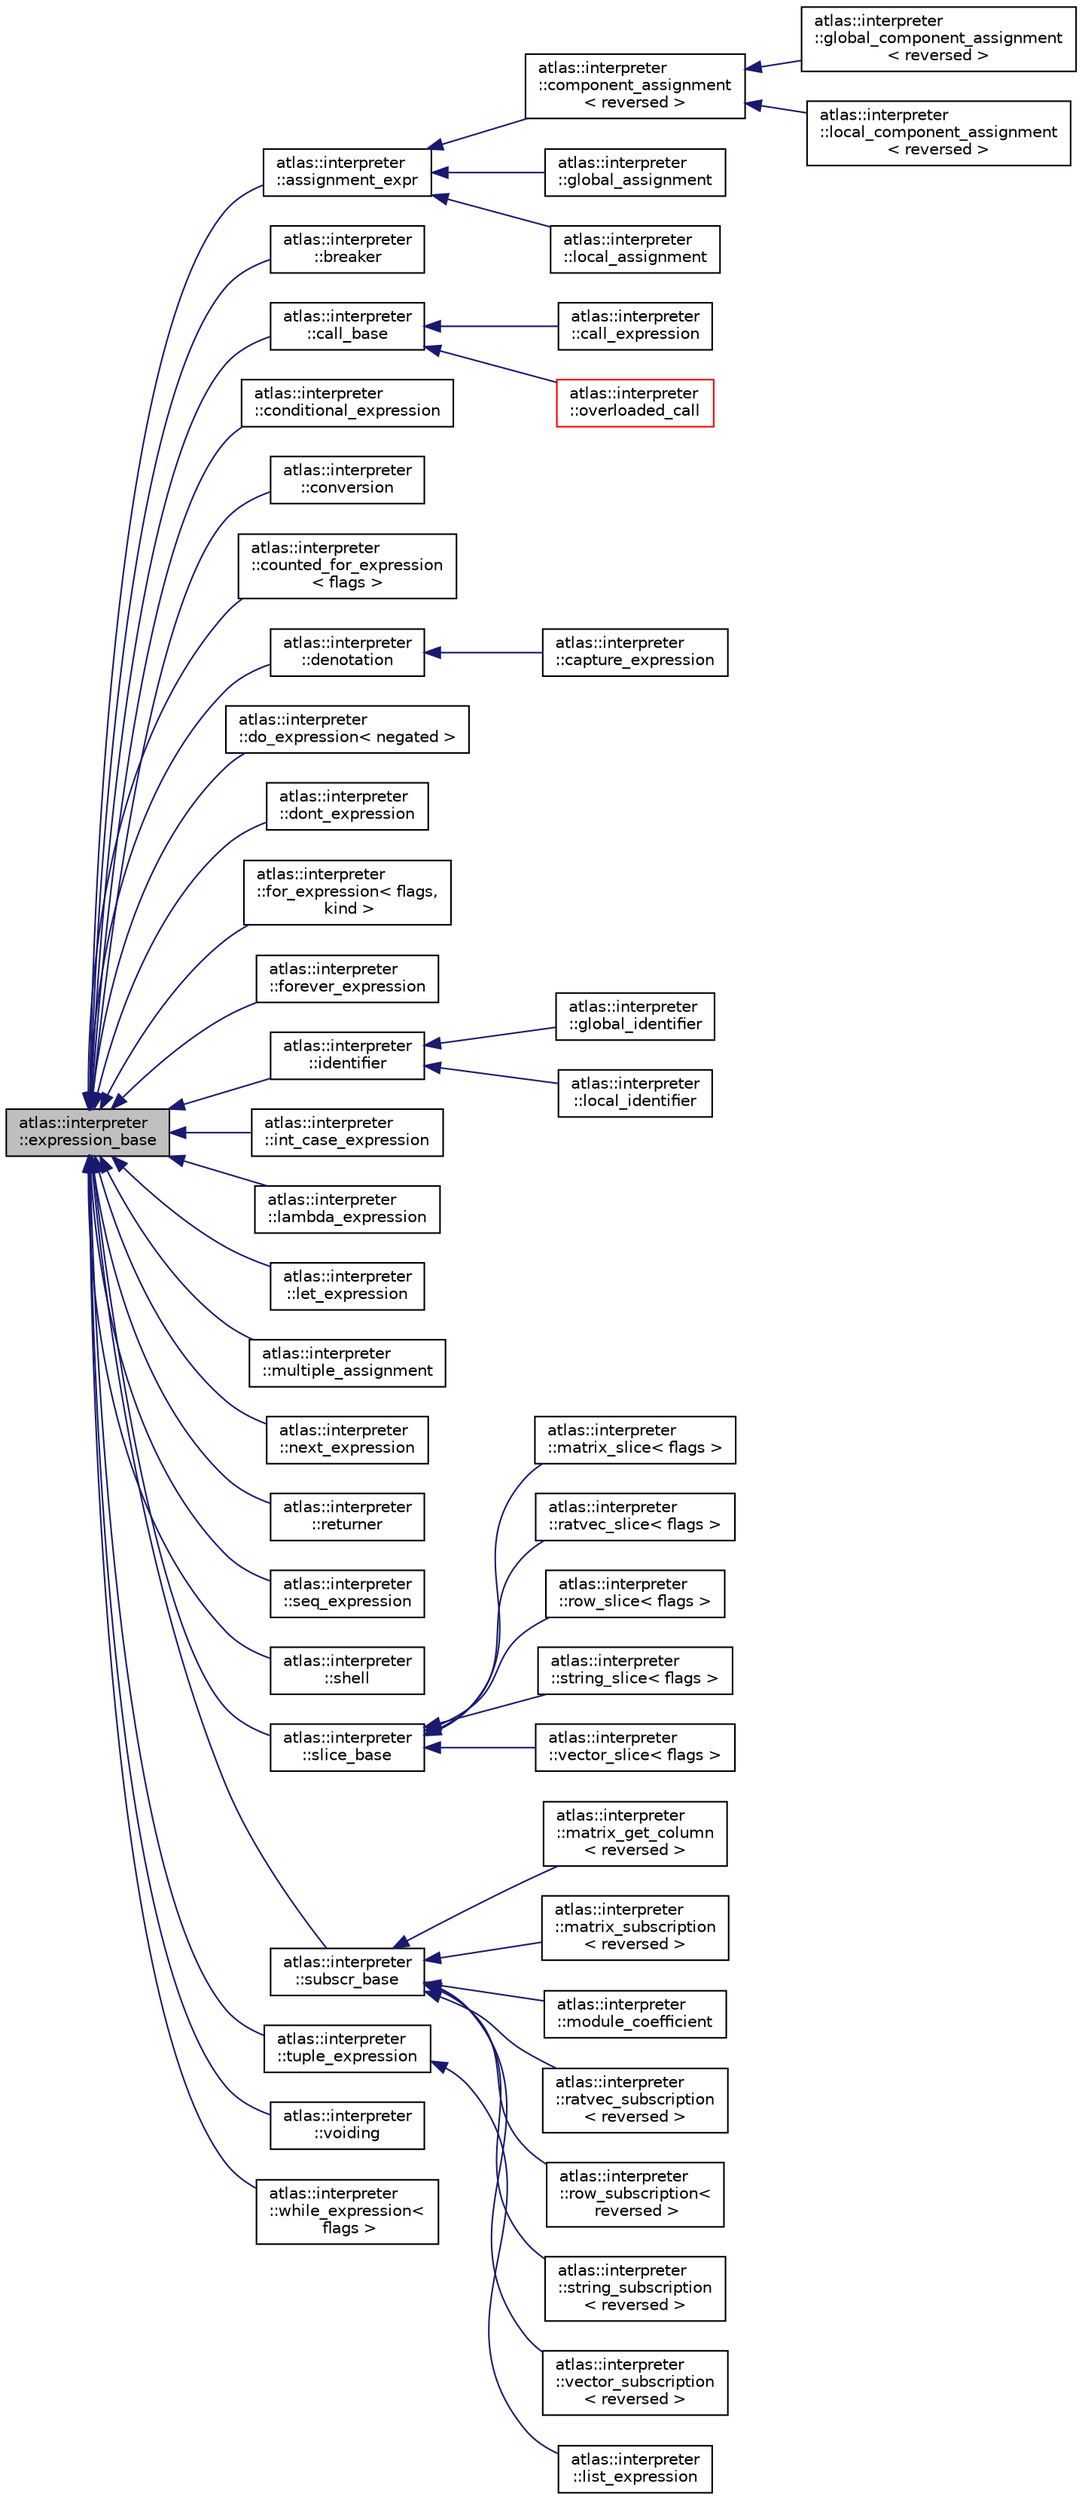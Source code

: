 digraph "atlas::interpreter::expression_base"
{
  edge [fontname="Helvetica",fontsize="10",labelfontname="Helvetica",labelfontsize="10"];
  node [fontname="Helvetica",fontsize="10",shape=record];
  rankdir="LR";
  Node1 [label="atlas::interpreter\l::expression_base",height=0.2,width=0.4,color="black", fillcolor="grey75", style="filled", fontcolor="black"];
  Node1 -> Node2 [dir="back",color="midnightblue",fontsize="10",style="solid",fontname="Helvetica"];
  Node2 [label="atlas::interpreter\l::assignment_expr",height=0.2,width=0.4,color="black", fillcolor="white", style="filled",URL="$structatlas_1_1interpreter_1_1assignment__expr.html"];
  Node2 -> Node3 [dir="back",color="midnightblue",fontsize="10",style="solid",fontname="Helvetica"];
  Node3 [label="atlas::interpreter\l::component_assignment\l\< reversed \>",height=0.2,width=0.4,color="black", fillcolor="white", style="filled",URL="$structatlas_1_1interpreter_1_1component__assignment.html"];
  Node3 -> Node4 [dir="back",color="midnightblue",fontsize="10",style="solid",fontname="Helvetica"];
  Node4 [label="atlas::interpreter\l::global_component_assignment\l\< reversed \>",height=0.2,width=0.4,color="black", fillcolor="white", style="filled",URL="$classatlas_1_1interpreter_1_1global__component__assignment.html"];
  Node3 -> Node5 [dir="back",color="midnightblue",fontsize="10",style="solid",fontname="Helvetica"];
  Node5 [label="atlas::interpreter\l::local_component_assignment\l\< reversed \>",height=0.2,width=0.4,color="black", fillcolor="white", style="filled",URL="$classatlas_1_1interpreter_1_1local__component__assignment.html"];
  Node2 -> Node6 [dir="back",color="midnightblue",fontsize="10",style="solid",fontname="Helvetica"];
  Node6 [label="atlas::interpreter\l::global_assignment",height=0.2,width=0.4,color="black", fillcolor="white", style="filled",URL="$classatlas_1_1interpreter_1_1global__assignment.html"];
  Node2 -> Node7 [dir="back",color="midnightblue",fontsize="10",style="solid",fontname="Helvetica"];
  Node7 [label="atlas::interpreter\l::local_assignment",height=0.2,width=0.4,color="black", fillcolor="white", style="filled",URL="$classatlas_1_1interpreter_1_1local__assignment.html"];
  Node1 -> Node8 [dir="back",color="midnightblue",fontsize="10",style="solid",fontname="Helvetica"];
  Node8 [label="atlas::interpreter\l::breaker",height=0.2,width=0.4,color="black", fillcolor="white", style="filled",URL="$structatlas_1_1interpreter_1_1breaker.html"];
  Node1 -> Node9 [dir="back",color="midnightblue",fontsize="10",style="solid",fontname="Helvetica"];
  Node9 [label="atlas::interpreter\l::call_base",height=0.2,width=0.4,color="black", fillcolor="white", style="filled",URL="$structatlas_1_1interpreter_1_1call__base.html"];
  Node9 -> Node10 [dir="back",color="midnightblue",fontsize="10",style="solid",fontname="Helvetica"];
  Node10 [label="atlas::interpreter\l::call_expression",height=0.2,width=0.4,color="black", fillcolor="white", style="filled",URL="$structatlas_1_1interpreter_1_1call__expression.html"];
  Node9 -> Node11 [dir="back",color="midnightblue",fontsize="10",style="solid",fontname="Helvetica"];
  Node11 [label="atlas::interpreter\l::overloaded_call",height=0.2,width=0.4,color="red", fillcolor="white", style="filled",URL="$structatlas_1_1interpreter_1_1overloaded__call.html"];
  Node1 -> Node12 [dir="back",color="midnightblue",fontsize="10",style="solid",fontname="Helvetica"];
  Node12 [label="atlas::interpreter\l::conditional_expression",height=0.2,width=0.4,color="black", fillcolor="white", style="filled",URL="$structatlas_1_1interpreter_1_1conditional__expression.html"];
  Node1 -> Node13 [dir="back",color="midnightblue",fontsize="10",style="solid",fontname="Helvetica"];
  Node13 [label="atlas::interpreter\l::conversion",height=0.2,width=0.4,color="black", fillcolor="white", style="filled",URL="$classatlas_1_1interpreter_1_1conversion.html"];
  Node1 -> Node14 [dir="back",color="midnightblue",fontsize="10",style="solid",fontname="Helvetica"];
  Node14 [label="atlas::interpreter\l::counted_for_expression\l\< flags \>",height=0.2,width=0.4,color="black", fillcolor="white", style="filled",URL="$structatlas_1_1interpreter_1_1counted__for__expression.html"];
  Node1 -> Node15 [dir="back",color="midnightblue",fontsize="10",style="solid",fontname="Helvetica"];
  Node15 [label="atlas::interpreter\l::denotation",height=0.2,width=0.4,color="black", fillcolor="white", style="filled",URL="$structatlas_1_1interpreter_1_1denotation.html"];
  Node15 -> Node16 [dir="back",color="midnightblue",fontsize="10",style="solid",fontname="Helvetica"];
  Node16 [label="atlas::interpreter\l::capture_expression",height=0.2,width=0.4,color="black", fillcolor="white", style="filled",URL="$classatlas_1_1interpreter_1_1capture__expression.html"];
  Node1 -> Node17 [dir="back",color="midnightblue",fontsize="10",style="solid",fontname="Helvetica"];
  Node17 [label="atlas::interpreter\l::do_expression\< negated \>",height=0.2,width=0.4,color="black", fillcolor="white", style="filled",URL="$structatlas_1_1interpreter_1_1do__expression.html"];
  Node1 -> Node18 [dir="back",color="midnightblue",fontsize="10",style="solid",fontname="Helvetica"];
  Node18 [label="atlas::interpreter\l::dont_expression",height=0.2,width=0.4,color="black", fillcolor="white", style="filled",URL="$structatlas_1_1interpreter_1_1dont__expression.html"];
  Node1 -> Node19 [dir="back",color="midnightblue",fontsize="10",style="solid",fontname="Helvetica"];
  Node19 [label="atlas::interpreter\l::for_expression\< flags,\l kind \>",height=0.2,width=0.4,color="black", fillcolor="white", style="filled",URL="$structatlas_1_1interpreter_1_1for__expression.html"];
  Node1 -> Node20 [dir="back",color="midnightblue",fontsize="10",style="solid",fontname="Helvetica"];
  Node20 [label="atlas::interpreter\l::forever_expression",height=0.2,width=0.4,color="black", fillcolor="white", style="filled",URL="$structatlas_1_1interpreter_1_1forever__expression.html"];
  Node1 -> Node21 [dir="back",color="midnightblue",fontsize="10",style="solid",fontname="Helvetica"];
  Node21 [label="atlas::interpreter\l::identifier",height=0.2,width=0.4,color="black", fillcolor="white", style="filled",URL="$structatlas_1_1interpreter_1_1identifier.html"];
  Node21 -> Node22 [dir="back",color="midnightblue",fontsize="10",style="solid",fontname="Helvetica"];
  Node22 [label="atlas::interpreter\l::global_identifier",height=0.2,width=0.4,color="black", fillcolor="white", style="filled",URL="$classatlas_1_1interpreter_1_1global__identifier.html"];
  Node21 -> Node23 [dir="back",color="midnightblue",fontsize="10",style="solid",fontname="Helvetica"];
  Node23 [label="atlas::interpreter\l::local_identifier",height=0.2,width=0.4,color="black", fillcolor="white", style="filled",URL="$classatlas_1_1interpreter_1_1local__identifier.html"];
  Node1 -> Node24 [dir="back",color="midnightblue",fontsize="10",style="solid",fontname="Helvetica"];
  Node24 [label="atlas::interpreter\l::int_case_expression",height=0.2,width=0.4,color="black", fillcolor="white", style="filled",URL="$structatlas_1_1interpreter_1_1int__case__expression.html"];
  Node1 -> Node25 [dir="back",color="midnightblue",fontsize="10",style="solid",fontname="Helvetica"];
  Node25 [label="atlas::interpreter\l::lambda_expression",height=0.2,width=0.4,color="black", fillcolor="white", style="filled",URL="$structatlas_1_1interpreter_1_1lambda__expression.html"];
  Node1 -> Node26 [dir="back",color="midnightblue",fontsize="10",style="solid",fontname="Helvetica"];
  Node26 [label="atlas::interpreter\l::let_expression",height=0.2,width=0.4,color="black", fillcolor="white", style="filled",URL="$structatlas_1_1interpreter_1_1let__expression.html"];
  Node1 -> Node27 [dir="back",color="midnightblue",fontsize="10",style="solid",fontname="Helvetica"];
  Node27 [label="atlas::interpreter\l::multiple_assignment",height=0.2,width=0.4,color="black", fillcolor="white", style="filled",URL="$classatlas_1_1interpreter_1_1multiple__assignment.html"];
  Node1 -> Node28 [dir="back",color="midnightblue",fontsize="10",style="solid",fontname="Helvetica"];
  Node28 [label="atlas::interpreter\l::next_expression",height=0.2,width=0.4,color="black", fillcolor="white", style="filled",URL="$structatlas_1_1interpreter_1_1next__expression.html"];
  Node1 -> Node29 [dir="back",color="midnightblue",fontsize="10",style="solid",fontname="Helvetica"];
  Node29 [label="atlas::interpreter\l::returner",height=0.2,width=0.4,color="black", fillcolor="white", style="filled",URL="$structatlas_1_1interpreter_1_1returner.html"];
  Node1 -> Node30 [dir="back",color="midnightblue",fontsize="10",style="solid",fontname="Helvetica"];
  Node30 [label="atlas::interpreter\l::seq_expression",height=0.2,width=0.4,color="black", fillcolor="white", style="filled",URL="$structatlas_1_1interpreter_1_1seq__expression.html"];
  Node1 -> Node31 [dir="back",color="midnightblue",fontsize="10",style="solid",fontname="Helvetica"];
  Node31 [label="atlas::interpreter\l::shell",height=0.2,width=0.4,color="black", fillcolor="white", style="filled",URL="$structatlas_1_1interpreter_1_1shell.html"];
  Node1 -> Node32 [dir="back",color="midnightblue",fontsize="10",style="solid",fontname="Helvetica"];
  Node32 [label="atlas::interpreter\l::slice_base",height=0.2,width=0.4,color="black", fillcolor="white", style="filled",URL="$structatlas_1_1interpreter_1_1slice__base.html"];
  Node32 -> Node33 [dir="back",color="midnightblue",fontsize="10",style="solid",fontname="Helvetica"];
  Node33 [label="atlas::interpreter\l::matrix_slice\< flags \>",height=0.2,width=0.4,color="black", fillcolor="white", style="filled",URL="$structatlas_1_1interpreter_1_1matrix__slice.html"];
  Node32 -> Node34 [dir="back",color="midnightblue",fontsize="10",style="solid",fontname="Helvetica"];
  Node34 [label="atlas::interpreter\l::ratvec_slice\< flags \>",height=0.2,width=0.4,color="black", fillcolor="white", style="filled",URL="$structatlas_1_1interpreter_1_1ratvec__slice.html"];
  Node32 -> Node35 [dir="back",color="midnightblue",fontsize="10",style="solid",fontname="Helvetica"];
  Node35 [label="atlas::interpreter\l::row_slice\< flags \>",height=0.2,width=0.4,color="black", fillcolor="white", style="filled",URL="$structatlas_1_1interpreter_1_1row__slice.html"];
  Node32 -> Node36 [dir="back",color="midnightblue",fontsize="10",style="solid",fontname="Helvetica"];
  Node36 [label="atlas::interpreter\l::string_slice\< flags \>",height=0.2,width=0.4,color="black", fillcolor="white", style="filled",URL="$structatlas_1_1interpreter_1_1string__slice.html"];
  Node32 -> Node37 [dir="back",color="midnightblue",fontsize="10",style="solid",fontname="Helvetica"];
  Node37 [label="atlas::interpreter\l::vector_slice\< flags \>",height=0.2,width=0.4,color="black", fillcolor="white", style="filled",URL="$structatlas_1_1interpreter_1_1vector__slice.html"];
  Node1 -> Node38 [dir="back",color="midnightblue",fontsize="10",style="solid",fontname="Helvetica"];
  Node38 [label="atlas::interpreter\l::subscr_base",height=0.2,width=0.4,color="black", fillcolor="white", style="filled",URL="$structatlas_1_1interpreter_1_1subscr__base.html"];
  Node38 -> Node39 [dir="back",color="midnightblue",fontsize="10",style="solid",fontname="Helvetica"];
  Node39 [label="atlas::interpreter\l::matrix_get_column\l\< reversed \>",height=0.2,width=0.4,color="black", fillcolor="white", style="filled",URL="$structatlas_1_1interpreter_1_1matrix__get__column.html"];
  Node38 -> Node40 [dir="back",color="midnightblue",fontsize="10",style="solid",fontname="Helvetica"];
  Node40 [label="atlas::interpreter\l::matrix_subscription\l\< reversed \>",height=0.2,width=0.4,color="black", fillcolor="white", style="filled",URL="$structatlas_1_1interpreter_1_1matrix__subscription.html"];
  Node38 -> Node41 [dir="back",color="midnightblue",fontsize="10",style="solid",fontname="Helvetica"];
  Node41 [label="atlas::interpreter\l::module_coefficient",height=0.2,width=0.4,color="black", fillcolor="white", style="filled",URL="$structatlas_1_1interpreter_1_1module__coefficient.html"];
  Node38 -> Node42 [dir="back",color="midnightblue",fontsize="10",style="solid",fontname="Helvetica"];
  Node42 [label="atlas::interpreter\l::ratvec_subscription\l\< reversed \>",height=0.2,width=0.4,color="black", fillcolor="white", style="filled",URL="$structatlas_1_1interpreter_1_1ratvec__subscription.html"];
  Node38 -> Node43 [dir="back",color="midnightblue",fontsize="10",style="solid",fontname="Helvetica"];
  Node43 [label="atlas::interpreter\l::row_subscription\<\l reversed \>",height=0.2,width=0.4,color="black", fillcolor="white", style="filled",URL="$structatlas_1_1interpreter_1_1row__subscription.html"];
  Node38 -> Node44 [dir="back",color="midnightblue",fontsize="10",style="solid",fontname="Helvetica"];
  Node44 [label="atlas::interpreter\l::string_subscription\l\< reversed \>",height=0.2,width=0.4,color="black", fillcolor="white", style="filled",URL="$structatlas_1_1interpreter_1_1string__subscription.html"];
  Node38 -> Node45 [dir="back",color="midnightblue",fontsize="10",style="solid",fontname="Helvetica"];
  Node45 [label="atlas::interpreter\l::vector_subscription\l\< reversed \>",height=0.2,width=0.4,color="black", fillcolor="white", style="filled",URL="$structatlas_1_1interpreter_1_1vector__subscription.html"];
  Node1 -> Node46 [dir="back",color="midnightblue",fontsize="10",style="solid",fontname="Helvetica"];
  Node46 [label="atlas::interpreter\l::tuple_expression",height=0.2,width=0.4,color="black", fillcolor="white", style="filled",URL="$structatlas_1_1interpreter_1_1tuple__expression.html"];
  Node46 -> Node47 [dir="back",color="midnightblue",fontsize="10",style="solid",fontname="Helvetica"];
  Node47 [label="atlas::interpreter\l::list_expression",height=0.2,width=0.4,color="black", fillcolor="white", style="filled",URL="$structatlas_1_1interpreter_1_1list__expression.html"];
  Node1 -> Node48 [dir="back",color="midnightblue",fontsize="10",style="solid",fontname="Helvetica"];
  Node48 [label="atlas::interpreter\l::voiding",height=0.2,width=0.4,color="black", fillcolor="white", style="filled",URL="$classatlas_1_1interpreter_1_1voiding.html"];
  Node1 -> Node49 [dir="back",color="midnightblue",fontsize="10",style="solid",fontname="Helvetica"];
  Node49 [label="atlas::interpreter\l::while_expression\<\l flags \>",height=0.2,width=0.4,color="black", fillcolor="white", style="filled",URL="$structatlas_1_1interpreter_1_1while__expression.html"];
}
